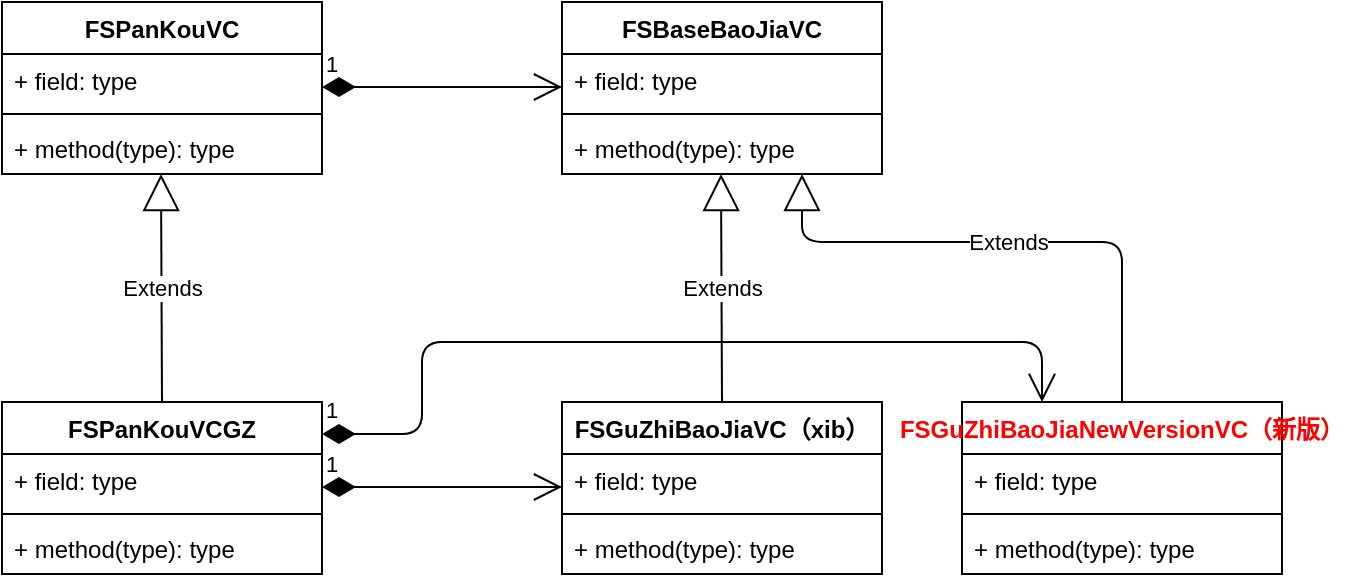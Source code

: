 <mxfile version="14.8.0" type="github">
  <diagram id="3cf5N5qTJh8SVWiiTC4g" name="Page-1">
    <mxGraphModel dx="2249" dy="762" grid="1" gridSize="10" guides="1" tooltips="1" connect="1" arrows="1" fold="1" page="1" pageScale="1" pageWidth="827" pageHeight="1169" math="0" shadow="0">
      <root>
        <mxCell id="0" />
        <mxCell id="1" parent="0" />
        <mxCell id="w8WIUSBNzfc4vi3k_gC8-1" value="FSPanKouVC" style="swimlane;fontStyle=1;align=center;verticalAlign=top;childLayout=stackLayout;horizontal=1;startSize=26;horizontalStack=0;resizeParent=1;resizeParentMax=0;resizeLast=0;collapsible=1;marginBottom=0;" vertex="1" parent="1">
          <mxGeometry x="-40" y="80" width="160" height="86" as="geometry" />
        </mxCell>
        <mxCell id="w8WIUSBNzfc4vi3k_gC8-2" value="+ field: type" style="text;strokeColor=none;fillColor=none;align=left;verticalAlign=top;spacingLeft=4;spacingRight=4;overflow=hidden;rotatable=0;points=[[0,0.5],[1,0.5]];portConstraint=eastwest;" vertex="1" parent="w8WIUSBNzfc4vi3k_gC8-1">
          <mxGeometry y="26" width="160" height="26" as="geometry" />
        </mxCell>
        <mxCell id="w8WIUSBNzfc4vi3k_gC8-3" value="" style="line;strokeWidth=1;fillColor=none;align=left;verticalAlign=middle;spacingTop=-1;spacingLeft=3;spacingRight=3;rotatable=0;labelPosition=right;points=[];portConstraint=eastwest;" vertex="1" parent="w8WIUSBNzfc4vi3k_gC8-1">
          <mxGeometry y="52" width="160" height="8" as="geometry" />
        </mxCell>
        <mxCell id="w8WIUSBNzfc4vi3k_gC8-4" value="+ method(type): type" style="text;strokeColor=none;fillColor=none;align=left;verticalAlign=top;spacingLeft=4;spacingRight=4;overflow=hidden;rotatable=0;points=[[0,0.5],[1,0.5]];portConstraint=eastwest;" vertex="1" parent="w8WIUSBNzfc4vi3k_gC8-1">
          <mxGeometry y="60" width="160" height="26" as="geometry" />
        </mxCell>
        <mxCell id="w8WIUSBNzfc4vi3k_gC8-5" value="FSPanKouVCGZ" style="swimlane;fontStyle=1;align=center;verticalAlign=top;childLayout=stackLayout;horizontal=1;startSize=26;horizontalStack=0;resizeParent=1;resizeParentMax=0;resizeLast=0;collapsible=1;marginBottom=0;" vertex="1" parent="1">
          <mxGeometry x="-40" y="280" width="160" height="86" as="geometry" />
        </mxCell>
        <mxCell id="w8WIUSBNzfc4vi3k_gC8-6" value="+ field: type" style="text;strokeColor=none;fillColor=none;align=left;verticalAlign=top;spacingLeft=4;spacingRight=4;overflow=hidden;rotatable=0;points=[[0,0.5],[1,0.5]];portConstraint=eastwest;" vertex="1" parent="w8WIUSBNzfc4vi3k_gC8-5">
          <mxGeometry y="26" width="160" height="26" as="geometry" />
        </mxCell>
        <mxCell id="w8WIUSBNzfc4vi3k_gC8-7" value="" style="line;strokeWidth=1;fillColor=none;align=left;verticalAlign=middle;spacingTop=-1;spacingLeft=3;spacingRight=3;rotatable=0;labelPosition=right;points=[];portConstraint=eastwest;" vertex="1" parent="w8WIUSBNzfc4vi3k_gC8-5">
          <mxGeometry y="52" width="160" height="8" as="geometry" />
        </mxCell>
        <mxCell id="w8WIUSBNzfc4vi3k_gC8-8" value="+ method(type): type" style="text;strokeColor=none;fillColor=none;align=left;verticalAlign=top;spacingLeft=4;spacingRight=4;overflow=hidden;rotatable=0;points=[[0,0.5],[1,0.5]];portConstraint=eastwest;" vertex="1" parent="w8WIUSBNzfc4vi3k_gC8-5">
          <mxGeometry y="60" width="160" height="26" as="geometry" />
        </mxCell>
        <mxCell id="w8WIUSBNzfc4vi3k_gC8-9" value="Extends" style="endArrow=block;endSize=16;endFill=0;html=1;exitX=0.5;exitY=0;exitDx=0;exitDy=0;" edge="1" parent="1" source="w8WIUSBNzfc4vi3k_gC8-5">
          <mxGeometry width="160" relative="1" as="geometry">
            <mxPoint x="40" y="260" as="sourcePoint" />
            <mxPoint x="39.5" y="166" as="targetPoint" />
          </mxGeometry>
        </mxCell>
        <mxCell id="w8WIUSBNzfc4vi3k_gC8-12" value="FSBaseBaoJiaVC" style="swimlane;fontStyle=1;align=center;verticalAlign=top;childLayout=stackLayout;horizontal=1;startSize=26;horizontalStack=0;resizeParent=1;resizeParentMax=0;resizeLast=0;collapsible=1;marginBottom=0;" vertex="1" parent="1">
          <mxGeometry x="240" y="80" width="160" height="86" as="geometry" />
        </mxCell>
        <mxCell id="w8WIUSBNzfc4vi3k_gC8-13" value="+ field: type" style="text;strokeColor=none;fillColor=none;align=left;verticalAlign=top;spacingLeft=4;spacingRight=4;overflow=hidden;rotatable=0;points=[[0,0.5],[1,0.5]];portConstraint=eastwest;" vertex="1" parent="w8WIUSBNzfc4vi3k_gC8-12">
          <mxGeometry y="26" width="160" height="26" as="geometry" />
        </mxCell>
        <mxCell id="w8WIUSBNzfc4vi3k_gC8-14" value="" style="line;strokeWidth=1;fillColor=none;align=left;verticalAlign=middle;spacingTop=-1;spacingLeft=3;spacingRight=3;rotatable=0;labelPosition=right;points=[];portConstraint=eastwest;" vertex="1" parent="w8WIUSBNzfc4vi3k_gC8-12">
          <mxGeometry y="52" width="160" height="8" as="geometry" />
        </mxCell>
        <mxCell id="w8WIUSBNzfc4vi3k_gC8-15" value="+ method(type): type" style="text;strokeColor=none;fillColor=none;align=left;verticalAlign=top;spacingLeft=4;spacingRight=4;overflow=hidden;rotatable=0;points=[[0,0.5],[1,0.5]];portConstraint=eastwest;" vertex="1" parent="w8WIUSBNzfc4vi3k_gC8-12">
          <mxGeometry y="60" width="160" height="26" as="geometry" />
        </mxCell>
        <mxCell id="w8WIUSBNzfc4vi3k_gC8-16" value="1" style="endArrow=open;html=1;endSize=12;startArrow=diamondThin;startSize=14;startFill=1;edgeStyle=orthogonalEdgeStyle;align=left;verticalAlign=bottom;" edge="1" parent="1">
          <mxGeometry x="-1" y="3" relative="1" as="geometry">
            <mxPoint x="120" y="122.5" as="sourcePoint" />
            <mxPoint x="240" y="122.5" as="targetPoint" />
          </mxGeometry>
        </mxCell>
        <mxCell id="w8WIUSBNzfc4vi3k_gC8-17" value="FSGuZhiBaoJiaVC（xib）" style="swimlane;fontStyle=1;align=center;verticalAlign=top;childLayout=stackLayout;horizontal=1;startSize=26;horizontalStack=0;resizeParent=1;resizeParentMax=0;resizeLast=0;collapsible=1;marginBottom=0;" vertex="1" parent="1">
          <mxGeometry x="240" y="280" width="160" height="86" as="geometry" />
        </mxCell>
        <mxCell id="w8WIUSBNzfc4vi3k_gC8-18" value="+ field: type" style="text;strokeColor=none;fillColor=none;align=left;verticalAlign=top;spacingLeft=4;spacingRight=4;overflow=hidden;rotatable=0;points=[[0,0.5],[1,0.5]];portConstraint=eastwest;" vertex="1" parent="w8WIUSBNzfc4vi3k_gC8-17">
          <mxGeometry y="26" width="160" height="26" as="geometry" />
        </mxCell>
        <mxCell id="w8WIUSBNzfc4vi3k_gC8-19" value="" style="line;strokeWidth=1;fillColor=none;align=left;verticalAlign=middle;spacingTop=-1;spacingLeft=3;spacingRight=3;rotatable=0;labelPosition=right;points=[];portConstraint=eastwest;" vertex="1" parent="w8WIUSBNzfc4vi3k_gC8-17">
          <mxGeometry y="52" width="160" height="8" as="geometry" />
        </mxCell>
        <mxCell id="w8WIUSBNzfc4vi3k_gC8-20" value="+ method(type): type" style="text;strokeColor=none;fillColor=none;align=left;verticalAlign=top;spacingLeft=4;spacingRight=4;overflow=hidden;rotatable=0;points=[[0,0.5],[1,0.5]];portConstraint=eastwest;" vertex="1" parent="w8WIUSBNzfc4vi3k_gC8-17">
          <mxGeometry y="60" width="160" height="26" as="geometry" />
        </mxCell>
        <mxCell id="w8WIUSBNzfc4vi3k_gC8-21" value="FSGuZhiBaoJiaNewVersionVC（新版）" style="swimlane;fontStyle=1;align=center;verticalAlign=top;childLayout=stackLayout;horizontal=1;startSize=26;horizontalStack=0;resizeParent=1;resizeParentMax=0;resizeLast=0;collapsible=1;marginBottom=0;fontColor=#FF0000;" vertex="1" parent="1">
          <mxGeometry x="440" y="280" width="160" height="86" as="geometry" />
        </mxCell>
        <mxCell id="w8WIUSBNzfc4vi3k_gC8-22" value="+ field: type" style="text;strokeColor=none;fillColor=none;align=left;verticalAlign=top;spacingLeft=4;spacingRight=4;overflow=hidden;rotatable=0;points=[[0,0.5],[1,0.5]];portConstraint=eastwest;" vertex="1" parent="w8WIUSBNzfc4vi3k_gC8-21">
          <mxGeometry y="26" width="160" height="26" as="geometry" />
        </mxCell>
        <mxCell id="w8WIUSBNzfc4vi3k_gC8-23" value="" style="line;strokeWidth=1;fillColor=none;align=left;verticalAlign=middle;spacingTop=-1;spacingLeft=3;spacingRight=3;rotatable=0;labelPosition=right;points=[];portConstraint=eastwest;" vertex="1" parent="w8WIUSBNzfc4vi3k_gC8-21">
          <mxGeometry y="52" width="160" height="8" as="geometry" />
        </mxCell>
        <mxCell id="w8WIUSBNzfc4vi3k_gC8-24" value="+ method(type): type" style="text;strokeColor=none;fillColor=none;align=left;verticalAlign=top;spacingLeft=4;spacingRight=4;overflow=hidden;rotatable=0;points=[[0,0.5],[1,0.5]];portConstraint=eastwest;" vertex="1" parent="w8WIUSBNzfc4vi3k_gC8-21">
          <mxGeometry y="60" width="160" height="26" as="geometry" />
        </mxCell>
        <mxCell id="w8WIUSBNzfc4vi3k_gC8-25" value="Extends" style="endArrow=block;endSize=16;endFill=0;html=1;exitX=0.5;exitY=0;exitDx=0;exitDy=0;" edge="1" parent="1">
          <mxGeometry width="160" relative="1" as="geometry">
            <mxPoint x="320" y="280" as="sourcePoint" />
            <mxPoint x="319.5" y="166" as="targetPoint" />
          </mxGeometry>
        </mxCell>
        <mxCell id="w8WIUSBNzfc4vi3k_gC8-26" value="Extends" style="endArrow=block;endSize=16;endFill=0;html=1;exitX=0.5;exitY=0;exitDx=0;exitDy=0;entryX=0.75;entryY=1;entryDx=0;entryDy=0;entryPerimeter=0;" edge="1" parent="1" target="w8WIUSBNzfc4vi3k_gC8-15">
          <mxGeometry width="160" relative="1" as="geometry">
            <mxPoint x="520" y="280" as="sourcePoint" />
            <mxPoint x="360" y="170" as="targetPoint" />
            <Array as="points">
              <mxPoint x="520" y="200" />
              <mxPoint x="360" y="200" />
            </Array>
          </mxGeometry>
        </mxCell>
        <mxCell id="w8WIUSBNzfc4vi3k_gC8-27" value="1" style="endArrow=open;html=1;endSize=12;startArrow=diamondThin;startSize=14;startFill=1;edgeStyle=orthogonalEdgeStyle;align=left;verticalAlign=bottom;" edge="1" parent="1">
          <mxGeometry x="-1" y="3" relative="1" as="geometry">
            <mxPoint x="120" y="322.5" as="sourcePoint" />
            <mxPoint x="240" y="322.5" as="targetPoint" />
          </mxGeometry>
        </mxCell>
        <mxCell id="w8WIUSBNzfc4vi3k_gC8-28" value="1" style="endArrow=open;html=1;endSize=12;startArrow=diamondThin;startSize=14;startFill=1;edgeStyle=orthogonalEdgeStyle;align=left;verticalAlign=bottom;entryX=0.25;entryY=0;entryDx=0;entryDy=0;" edge="1" parent="1" target="w8WIUSBNzfc4vi3k_gC8-21">
          <mxGeometry x="-1" y="3" relative="1" as="geometry">
            <mxPoint x="120" y="296" as="sourcePoint" />
            <mxPoint x="520" y="366" as="targetPoint" />
            <Array as="points">
              <mxPoint x="170" y="296" />
              <mxPoint x="170" y="250" />
              <mxPoint x="480" y="250" />
            </Array>
          </mxGeometry>
        </mxCell>
      </root>
    </mxGraphModel>
  </diagram>
</mxfile>
